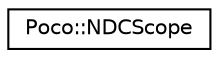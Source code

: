 digraph "Graphical Class Hierarchy"
{
 // LATEX_PDF_SIZE
  edge [fontname="Helvetica",fontsize="10",labelfontname="Helvetica",labelfontsize="10"];
  node [fontname="Helvetica",fontsize="10",shape=record];
  rankdir="LR";
  Node0 [label="Poco::NDCScope",height=0.2,width=0.4,color="black", fillcolor="white", style="filled",URL="$classPoco_1_1NDCScope.html",tooltip=" "];
}
